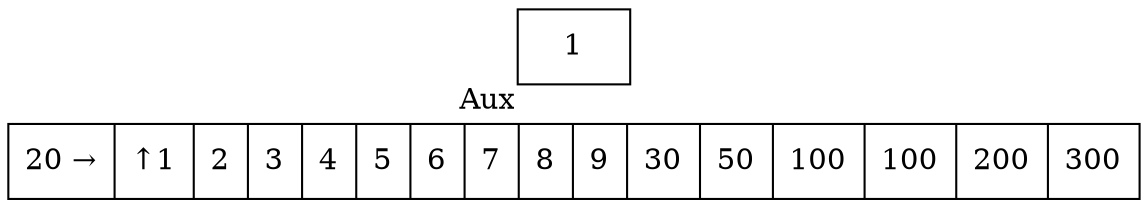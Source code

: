 digraph G{ node [shape = record ];
 rankdir=LR;X[label="{ 20|1|2|3|4|5|6|7|8|9|30|50|100|100|200|300}"]X[label="{ 20 → | ↑ 1|2|3|4|5|6|7|8|9|30|50|100|100|200|300}"]
2[label="{1}"xlabel="Aux"]
}
